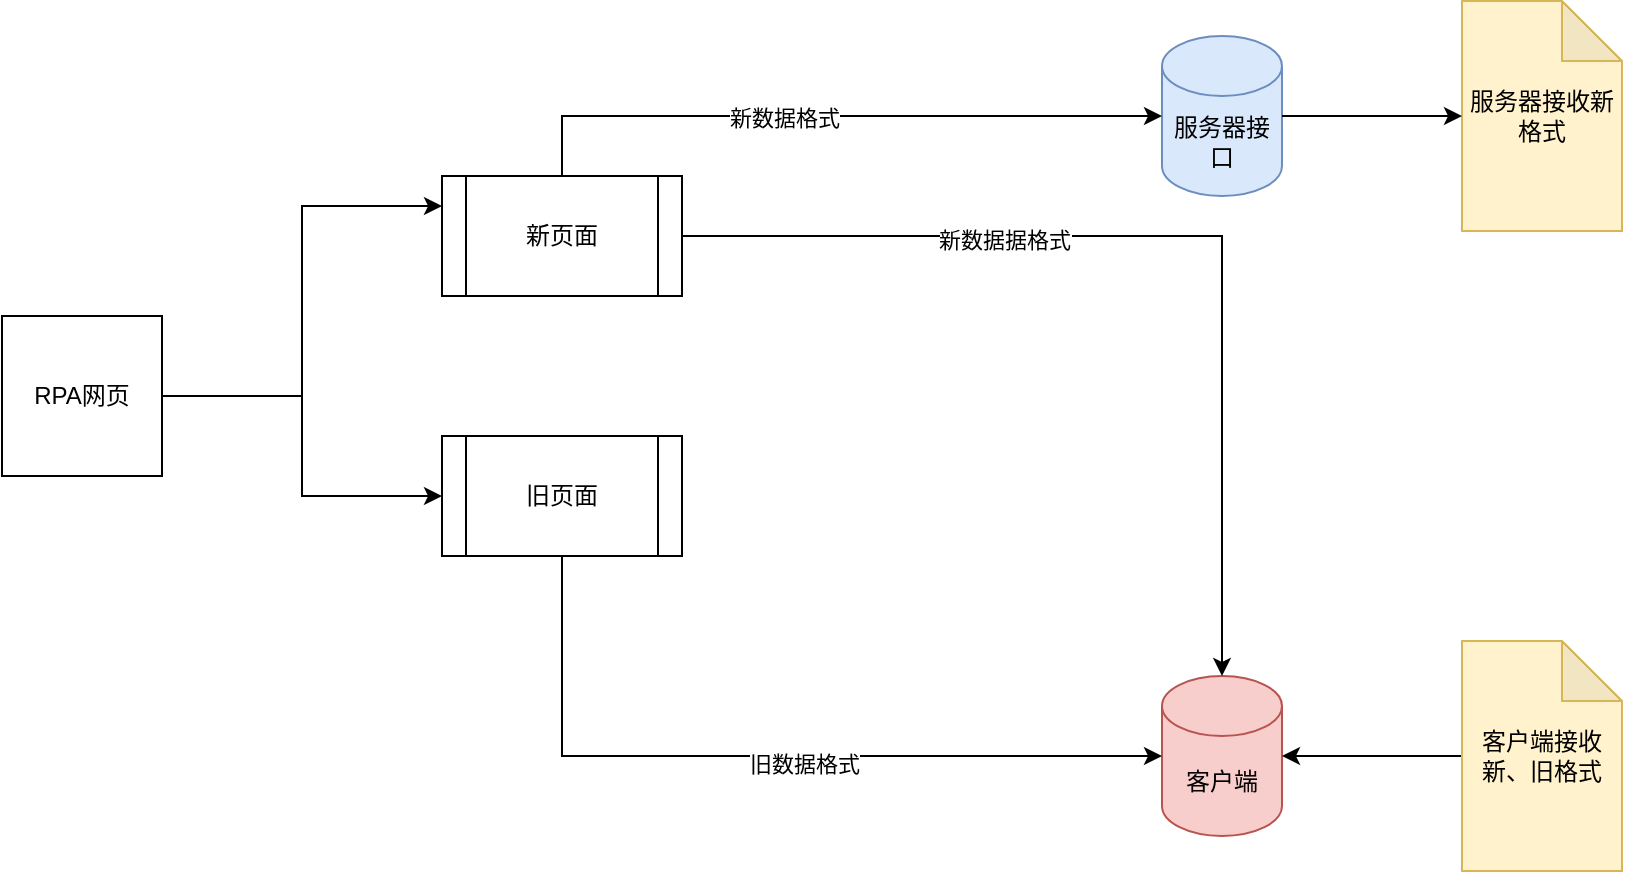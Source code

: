 <mxfile version="25.0.3">
  <diagram id="C5RBs43oDa-KdzZeNtuy" name="Page-1">
    <mxGraphModel dx="2074" dy="1155" grid="1" gridSize="10" guides="1" tooltips="1" connect="1" arrows="1" fold="1" page="1" pageScale="1" pageWidth="827" pageHeight="1169" math="0" shadow="0">
      <root>
        <mxCell id="WIyWlLk6GJQsqaUBKTNV-0" />
        <mxCell id="WIyWlLk6GJQsqaUBKTNV-1" parent="WIyWlLk6GJQsqaUBKTNV-0" />
        <mxCell id="3Llb6DlofzivT68M9og8-8" style="edgeStyle=orthogonalEdgeStyle;rounded=0;orthogonalLoop=1;jettySize=auto;html=1;entryX=0;entryY=0.25;entryDx=0;entryDy=0;" edge="1" parent="WIyWlLk6GJQsqaUBKTNV-1" source="3Llb6DlofzivT68M9og8-1" target="3Llb6DlofzivT68M9og8-6">
          <mxGeometry relative="1" as="geometry">
            <Array as="points">
              <mxPoint x="200" y="250" />
              <mxPoint x="200" y="155" />
            </Array>
          </mxGeometry>
        </mxCell>
        <mxCell id="3Llb6DlofzivT68M9og8-9" style="edgeStyle=orthogonalEdgeStyle;rounded=0;orthogonalLoop=1;jettySize=auto;html=1;" edge="1" parent="WIyWlLk6GJQsqaUBKTNV-1" source="3Llb6DlofzivT68M9og8-1" target="3Llb6DlofzivT68M9og8-7">
          <mxGeometry relative="1" as="geometry" />
        </mxCell>
        <mxCell id="3Llb6DlofzivT68M9og8-1" value="RPA网页" style="whiteSpace=wrap;html=1;aspect=fixed;" vertex="1" parent="WIyWlLk6GJQsqaUBKTNV-1">
          <mxGeometry x="50" y="210" width="80" height="80" as="geometry" />
        </mxCell>
        <mxCell id="3Llb6DlofzivT68M9og8-2" value="客户端" style="shape=cylinder3;whiteSpace=wrap;html=1;boundedLbl=1;backgroundOutline=1;size=15;fillColor=#f8cecc;strokeColor=#b85450;" vertex="1" parent="WIyWlLk6GJQsqaUBKTNV-1">
          <mxGeometry x="630" y="390" width="60" height="80" as="geometry" />
        </mxCell>
        <mxCell id="3Llb6DlofzivT68M9og8-3" value="服务器接口" style="shape=cylinder3;whiteSpace=wrap;html=1;boundedLbl=1;backgroundOutline=1;size=15;fillColor=#dae8fc;strokeColor=#6c8ebf;" vertex="1" parent="WIyWlLk6GJQsqaUBKTNV-1">
          <mxGeometry x="630" y="70" width="60" height="80" as="geometry" />
        </mxCell>
        <mxCell id="3Llb6DlofzivT68M9og8-10" style="edgeStyle=orthogonalEdgeStyle;rounded=0;orthogonalLoop=1;jettySize=auto;html=1;exitX=0.5;exitY=0;exitDx=0;exitDy=0;" edge="1" parent="WIyWlLk6GJQsqaUBKTNV-1" source="3Llb6DlofzivT68M9og8-6" target="3Llb6DlofzivT68M9og8-3">
          <mxGeometry relative="1" as="geometry" />
        </mxCell>
        <mxCell id="3Llb6DlofzivT68M9og8-11" value="新数据格式" style="edgeLabel;html=1;align=center;verticalAlign=middle;resizable=0;points=[];" vertex="1" connectable="0" parent="3Llb6DlofzivT68M9og8-10">
          <mxGeometry x="-0.145" y="-1" relative="1" as="geometry">
            <mxPoint as="offset" />
          </mxGeometry>
        </mxCell>
        <mxCell id="3Llb6DlofzivT68M9og8-6" value="新页面" style="shape=process;whiteSpace=wrap;html=1;backgroundOutline=1;" vertex="1" parent="WIyWlLk6GJQsqaUBKTNV-1">
          <mxGeometry x="270" y="140" width="120" height="60" as="geometry" />
        </mxCell>
        <mxCell id="3Llb6DlofzivT68M9og8-12" style="edgeStyle=orthogonalEdgeStyle;rounded=0;orthogonalLoop=1;jettySize=auto;html=1;" edge="1" parent="WIyWlLk6GJQsqaUBKTNV-1" source="3Llb6DlofzivT68M9og8-7" target="3Llb6DlofzivT68M9og8-2">
          <mxGeometry relative="1" as="geometry">
            <Array as="points">
              <mxPoint x="330" y="430" />
            </Array>
          </mxGeometry>
        </mxCell>
        <mxCell id="3Llb6DlofzivT68M9og8-13" value="旧数据格式" style="edgeLabel;html=1;align=center;verticalAlign=middle;resizable=0;points=[];" vertex="1" connectable="0" parent="3Llb6DlofzivT68M9og8-12">
          <mxGeometry x="0.105" y="-4" relative="1" as="geometry">
            <mxPoint as="offset" />
          </mxGeometry>
        </mxCell>
        <mxCell id="3Llb6DlofzivT68M9og8-7" value="旧页面" style="shape=process;whiteSpace=wrap;html=1;backgroundOutline=1;" vertex="1" parent="WIyWlLk6GJQsqaUBKTNV-1">
          <mxGeometry x="270" y="270" width="120" height="60" as="geometry" />
        </mxCell>
        <mxCell id="3Llb6DlofzivT68M9og8-14" style="edgeStyle=orthogonalEdgeStyle;rounded=0;orthogonalLoop=1;jettySize=auto;html=1;entryX=0.5;entryY=0;entryDx=0;entryDy=0;entryPerimeter=0;" edge="1" parent="WIyWlLk6GJQsqaUBKTNV-1" source="3Llb6DlofzivT68M9og8-6" target="3Llb6DlofzivT68M9og8-2">
          <mxGeometry relative="1" as="geometry" />
        </mxCell>
        <mxCell id="3Llb6DlofzivT68M9og8-15" value="新数据据格式" style="edgeLabel;html=1;align=center;verticalAlign=middle;resizable=0;points=[];" vertex="1" connectable="0" parent="3Llb6DlofzivT68M9og8-14">
          <mxGeometry x="-0.343" y="-2" relative="1" as="geometry">
            <mxPoint as="offset" />
          </mxGeometry>
        </mxCell>
        <mxCell id="3Llb6DlofzivT68M9og8-17" style="edgeStyle=orthogonalEdgeStyle;rounded=0;orthogonalLoop=1;jettySize=auto;html=1;" edge="1" parent="WIyWlLk6GJQsqaUBKTNV-1" source="3Llb6DlofzivT68M9og8-16" target="3Llb6DlofzivT68M9og8-2">
          <mxGeometry relative="1" as="geometry" />
        </mxCell>
        <mxCell id="3Llb6DlofzivT68M9og8-16" value="客户端接收新、旧格式" style="shape=note;whiteSpace=wrap;html=1;backgroundOutline=1;darkOpacity=0.05;fillColor=#fff2cc;strokeColor=#d6b656;" vertex="1" parent="WIyWlLk6GJQsqaUBKTNV-1">
          <mxGeometry x="780" y="372.5" width="80" height="115" as="geometry" />
        </mxCell>
        <mxCell id="3Llb6DlofzivT68M9og8-18" value="服务器接收新格式" style="shape=note;whiteSpace=wrap;html=1;backgroundOutline=1;darkOpacity=0.05;fillColor=#fff2cc;strokeColor=#d6b656;" vertex="1" parent="WIyWlLk6GJQsqaUBKTNV-1">
          <mxGeometry x="780" y="52.5" width="80" height="115" as="geometry" />
        </mxCell>
        <mxCell id="3Llb6DlofzivT68M9og8-19" style="edgeStyle=orthogonalEdgeStyle;rounded=0;orthogonalLoop=1;jettySize=auto;html=1;entryX=0;entryY=0.5;entryDx=0;entryDy=0;entryPerimeter=0;" edge="1" parent="WIyWlLk6GJQsqaUBKTNV-1" source="3Llb6DlofzivT68M9og8-3" target="3Llb6DlofzivT68M9og8-18">
          <mxGeometry relative="1" as="geometry" />
        </mxCell>
      </root>
    </mxGraphModel>
  </diagram>
</mxfile>

